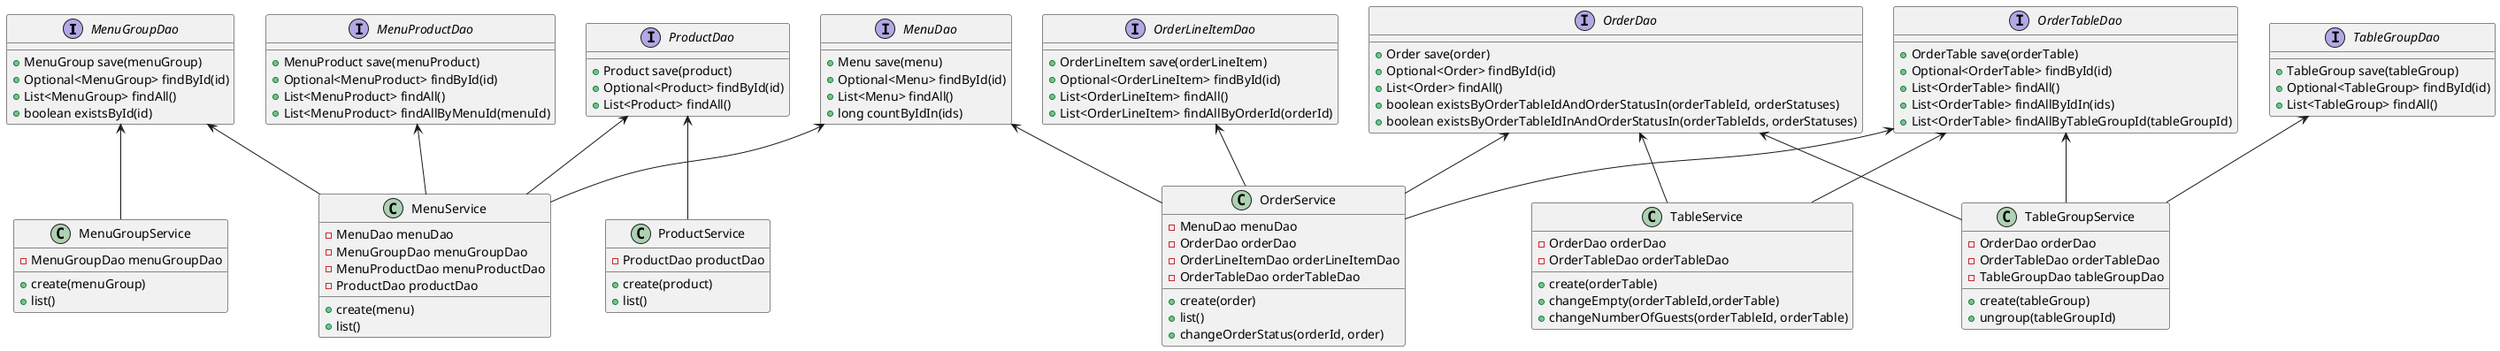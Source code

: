 @startuml

MenuGroupDao <-- MenuGroupService

MenuDao <-- MenuService
MenuGroupDao <-- MenuService
MenuProductDao <-- MenuService
ProductDao <-- MenuService

ProductDao <-- ProductService

MenuDao <-- OrderService
OrderDao <-- OrderService
OrderLineItemDao <-- OrderService
OrderTableDao <-- OrderService

OrderDao <-- TableGroupService
OrderTableDao <-- TableGroupService
TableGroupDao <-- TableGroupService


OrderDao <-- TableService
OrderTableDao <-- TableService


class MenuGroupService {
    - MenuGroupDao menuGroupDao

    + create(menuGroup)
    + list()
}

class MenuService {
    - MenuDao menuDao
    - MenuGroupDao menuGroupDao
    - MenuProductDao menuProductDao
    - ProductDao productDao

    + create(menu)
    + list()
}

class ProductService {
    - ProductDao productDao

    + create(product)
    + list()
}

class OrderService {
    - MenuDao menuDao
    - OrderDao orderDao
    - OrderLineItemDao orderLineItemDao
    - OrderTableDao orderTableDao

    + create(order)
    + list()
    + changeOrderStatus(orderId, order)
}

class TableGroupService {
    - OrderDao orderDao
    - OrderTableDao orderTableDao
    - TableGroupDao tableGroupDao

    + create(tableGroup)
    + ungroup(tableGroupId)
}

class TableService {
    - OrderDao orderDao
    - OrderTableDao orderTableDao

    + create(orderTable)
    + changeEmpty(orderTableId,orderTable)
    + changeNumberOfGuests(orderTableId, orderTable)
}


interface MenuGroupDao {
    + MenuGroup save(menuGroup)
    + Optional<MenuGroup> findById(id)
    + List<MenuGroup> findAll()
    + boolean existsById(id)
}

interface MenuDao {
    + Menu save(menu)
    + Optional<Menu> findById(id)
    + List<Menu> findAll()
    + long countByIdIn(ids)
}

interface MenuProductDao {
    + MenuProduct save(menuProduct)
    + Optional<MenuProduct> findById(id)
    + List<MenuProduct> findAll()
    + List<MenuProduct> findAllByMenuId(menuId)
}

interface ProductDao {
    + Product save(product)
    + Optional<Product> findById(id)
    + List<Product> findAll()
}

interface OrderDao {
    + Order save(order)
    + Optional<Order> findById(id)
    + List<Order> findAll()
    + boolean existsByOrderTableIdAndOrderStatusIn(orderTableId, orderStatuses)
    + boolean existsByOrderTableIdInAndOrderStatusIn(orderTableIds, orderStatuses)
}

interface OrderLineItemDao {
    + OrderLineItem save(orderLineItem)
    + Optional<OrderLineItem> findById(id)
    + List<OrderLineItem> findAll()
    + List<OrderLineItem> findAllByOrderId(orderId)
}

interface OrderTableDao {
    + OrderTable save(orderTable)
    + Optional<OrderTable> findById(id)
    + List<OrderTable> findAll()
    + List<OrderTable> findAllByIdIn(ids)
    + List<OrderTable> findAllByTableGroupId(tableGroupId)
}

interface TableGroupDao {
    + TableGroup save(tableGroup)
    + Optional<TableGroup> findById(id)
    + List<TableGroup> findAll()
}

@enduml
